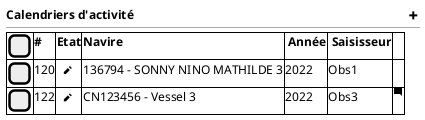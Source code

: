 @startsalt
{
  <b>Calendriers d'activité                                                                                        <&plus>
  --
	{#

     [  ] | <b># | <b>Etat | <b>Navire   | <b> Année | <b> Saisisseur | .
     [  ] | 120 | <b>  <&pencil> | 136794 - SONNY NINO MATHILDE 3 | 2022 | Obs1 | .
     [  ] | 122 | <b>  <&pencil> | CN123456 - Vessel 3 | 2022 | Obs3 | <&comment-square>
    }

}
@endsalt